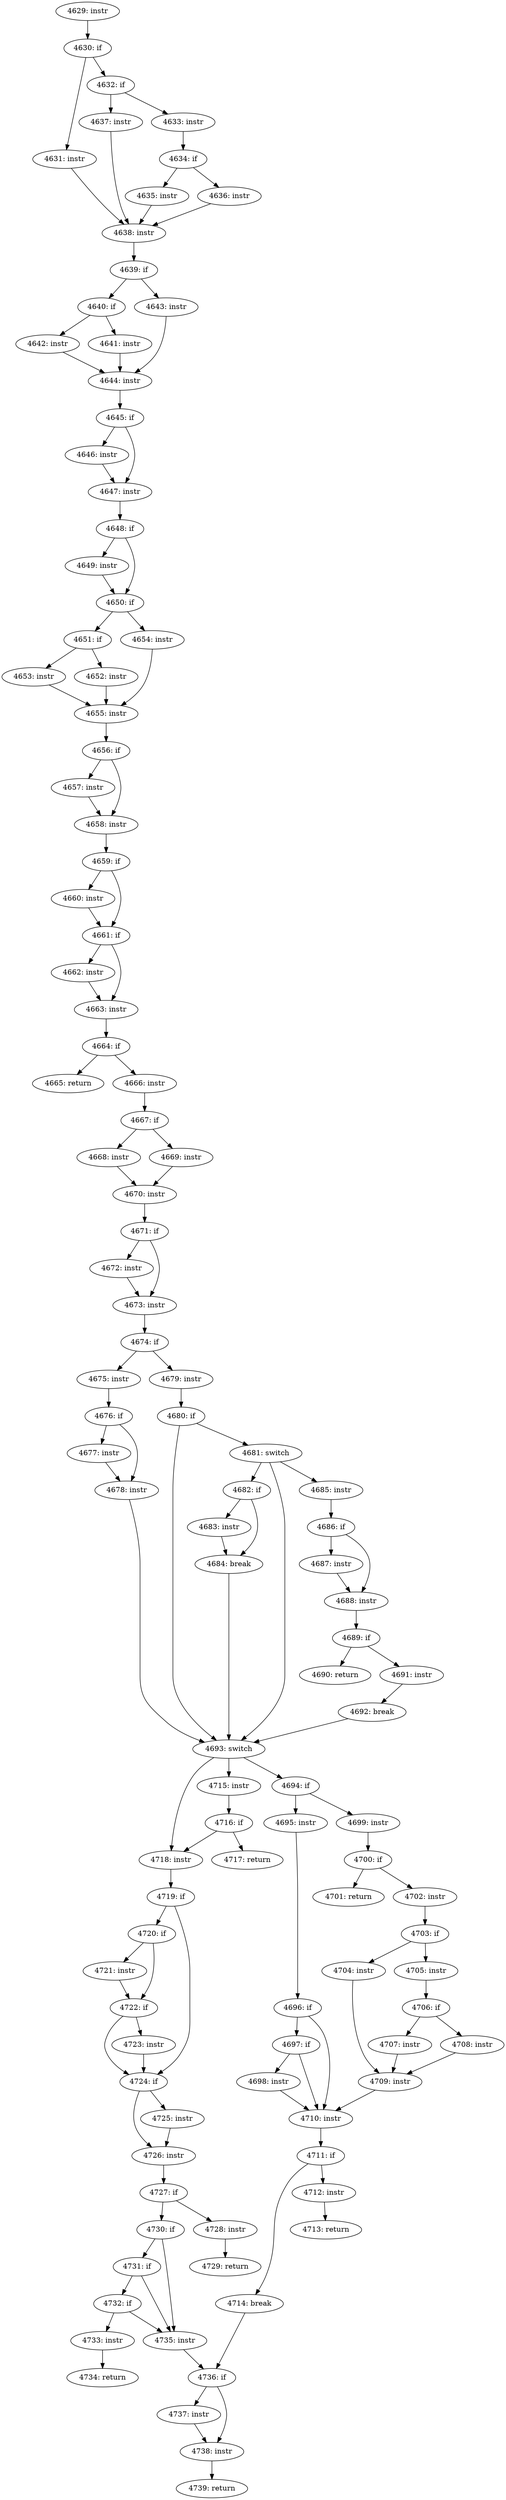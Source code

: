 digraph CFG_tcp_fastretrans_alert {
4629 [label="4629: instr"]
	4629 -> 4630
4630 [label="4630: if"]
	4630 -> 4631
	4630 -> 4632
4631 [label="4631: instr"]
	4631 -> 4638
4632 [label="4632: if"]
	4632 -> 4633
	4632 -> 4637
4633 [label="4633: instr"]
	4633 -> 4634
4634 [label="4634: if"]
	4634 -> 4635
	4634 -> 4636
4635 [label="4635: instr"]
	4635 -> 4638
4636 [label="4636: instr"]
	4636 -> 4638
4637 [label="4637: instr"]
	4637 -> 4638
4638 [label="4638: instr"]
	4638 -> 4639
4639 [label="4639: if"]
	4639 -> 4640
	4639 -> 4643
4640 [label="4640: if"]
	4640 -> 4641
	4640 -> 4642
4641 [label="4641: instr"]
	4641 -> 4644
4642 [label="4642: instr"]
	4642 -> 4644
4643 [label="4643: instr"]
	4643 -> 4644
4644 [label="4644: instr"]
	4644 -> 4645
4645 [label="4645: if"]
	4645 -> 4646
	4645 -> 4647
4646 [label="4646: instr"]
	4646 -> 4647
4647 [label="4647: instr"]
	4647 -> 4648
4648 [label="4648: if"]
	4648 -> 4649
	4648 -> 4650
4649 [label="4649: instr"]
	4649 -> 4650
4650 [label="4650: if"]
	4650 -> 4651
	4650 -> 4654
4651 [label="4651: if"]
	4651 -> 4652
	4651 -> 4653
4652 [label="4652: instr"]
	4652 -> 4655
4653 [label="4653: instr"]
	4653 -> 4655
4654 [label="4654: instr"]
	4654 -> 4655
4655 [label="4655: instr"]
	4655 -> 4656
4656 [label="4656: if"]
	4656 -> 4657
	4656 -> 4658
4657 [label="4657: instr"]
	4657 -> 4658
4658 [label="4658: instr"]
	4658 -> 4659
4659 [label="4659: if"]
	4659 -> 4660
	4659 -> 4661
4660 [label="4660: instr"]
	4660 -> 4661
4661 [label="4661: if"]
	4661 -> 4662
	4661 -> 4663
4662 [label="4662: instr"]
	4662 -> 4663
4663 [label="4663: instr"]
	4663 -> 4664
4664 [label="4664: if"]
	4664 -> 4665
	4664 -> 4666
4665 [label="4665: return"]
	
4666 [label="4666: instr"]
	4666 -> 4667
4667 [label="4667: if"]
	4667 -> 4668
	4667 -> 4669
4668 [label="4668: instr"]
	4668 -> 4670
4669 [label="4669: instr"]
	4669 -> 4670
4670 [label="4670: instr"]
	4670 -> 4671
4671 [label="4671: if"]
	4671 -> 4672
	4671 -> 4673
4672 [label="4672: instr"]
	4672 -> 4673
4673 [label="4673: instr"]
	4673 -> 4674
4674 [label="4674: if"]
	4674 -> 4675
	4674 -> 4679
4675 [label="4675: instr"]
	4675 -> 4676
4676 [label="4676: if"]
	4676 -> 4677
	4676 -> 4678
4677 [label="4677: instr"]
	4677 -> 4678
4678 [label="4678: instr"]
	4678 -> 4693
4679 [label="4679: instr"]
	4679 -> 4680
4680 [label="4680: if"]
	4680 -> 4693
	4680 -> 4681
4681 [label="4681: switch"]
	4681 -> 4693
	4681 -> 4685
	4681 -> 4682
4682 [label="4682: if"]
	4682 -> 4683
	4682 -> 4684
4683 [label="4683: instr"]
	4683 -> 4684
4684 [label="4684: break"]
	4684 -> 4693
4685 [label="4685: instr"]
	4685 -> 4686
4686 [label="4686: if"]
	4686 -> 4687
	4686 -> 4688
4687 [label="4687: instr"]
	4687 -> 4688
4688 [label="4688: instr"]
	4688 -> 4689
4689 [label="4689: if"]
	4689 -> 4690
	4689 -> 4691
4690 [label="4690: return"]
	
4691 [label="4691: instr"]
	4691 -> 4692
4692 [label="4692: break"]
	4692 -> 4693
4693 [label="4693: switch"]
	4693 -> 4718
	4693 -> 4715
	4693 -> 4694
4694 [label="4694: if"]
	4694 -> 4695
	4694 -> 4699
4695 [label="4695: instr"]
	4695 -> 4696
4696 [label="4696: if"]
	4696 -> 4697
	4696 -> 4710
4697 [label="4697: if"]
	4697 -> 4698
	4697 -> 4710
4698 [label="4698: instr"]
	4698 -> 4710
4699 [label="4699: instr"]
	4699 -> 4700
4700 [label="4700: if"]
	4700 -> 4701
	4700 -> 4702
4701 [label="4701: return"]
	
4702 [label="4702: instr"]
	4702 -> 4703
4703 [label="4703: if"]
	4703 -> 4704
	4703 -> 4705
4704 [label="4704: instr"]
	4704 -> 4709
4705 [label="4705: instr"]
	4705 -> 4706
4706 [label="4706: if"]
	4706 -> 4707
	4706 -> 4708
4707 [label="4707: instr"]
	4707 -> 4709
4708 [label="4708: instr"]
	4708 -> 4709
4709 [label="4709: instr"]
	4709 -> 4710
4710 [label="4710: instr"]
	4710 -> 4711
4711 [label="4711: if"]
	4711 -> 4712
	4711 -> 4714
4712 [label="4712: instr"]
	4712 -> 4713
4713 [label="4713: return"]
	
4714 [label="4714: break"]
	4714 -> 4736
4715 [label="4715: instr"]
	4715 -> 4716
4716 [label="4716: if"]
	4716 -> 4717
	4716 -> 4718
4717 [label="4717: return"]
	
4718 [label="4718: instr"]
	4718 -> 4719
4719 [label="4719: if"]
	4719 -> 4720
	4719 -> 4724
4720 [label="4720: if"]
	4720 -> 4721
	4720 -> 4722
4721 [label="4721: instr"]
	4721 -> 4722
4722 [label="4722: if"]
	4722 -> 4723
	4722 -> 4724
4723 [label="4723: instr"]
	4723 -> 4724
4724 [label="4724: if"]
	4724 -> 4725
	4724 -> 4726
4725 [label="4725: instr"]
	4725 -> 4726
4726 [label="4726: instr"]
	4726 -> 4727
4727 [label="4727: if"]
	4727 -> 4730
	4727 -> 4728
4728 [label="4728: instr"]
	4728 -> 4729
4729 [label="4729: return"]
	
4730 [label="4730: if"]
	4730 -> 4731
	4730 -> 4735
4731 [label="4731: if"]
	4731 -> 4732
	4731 -> 4735
4732 [label="4732: if"]
	4732 -> 4733
	4732 -> 4735
4733 [label="4733: instr"]
	4733 -> 4734
4734 [label="4734: return"]
	
4735 [label="4735: instr"]
	4735 -> 4736
4736 [label="4736: if"]
	4736 -> 4737
	4736 -> 4738
4737 [label="4737: instr"]
	4737 -> 4738
4738 [label="4738: instr"]
	4738 -> 4739
4739 [label="4739: return"]
	
}

